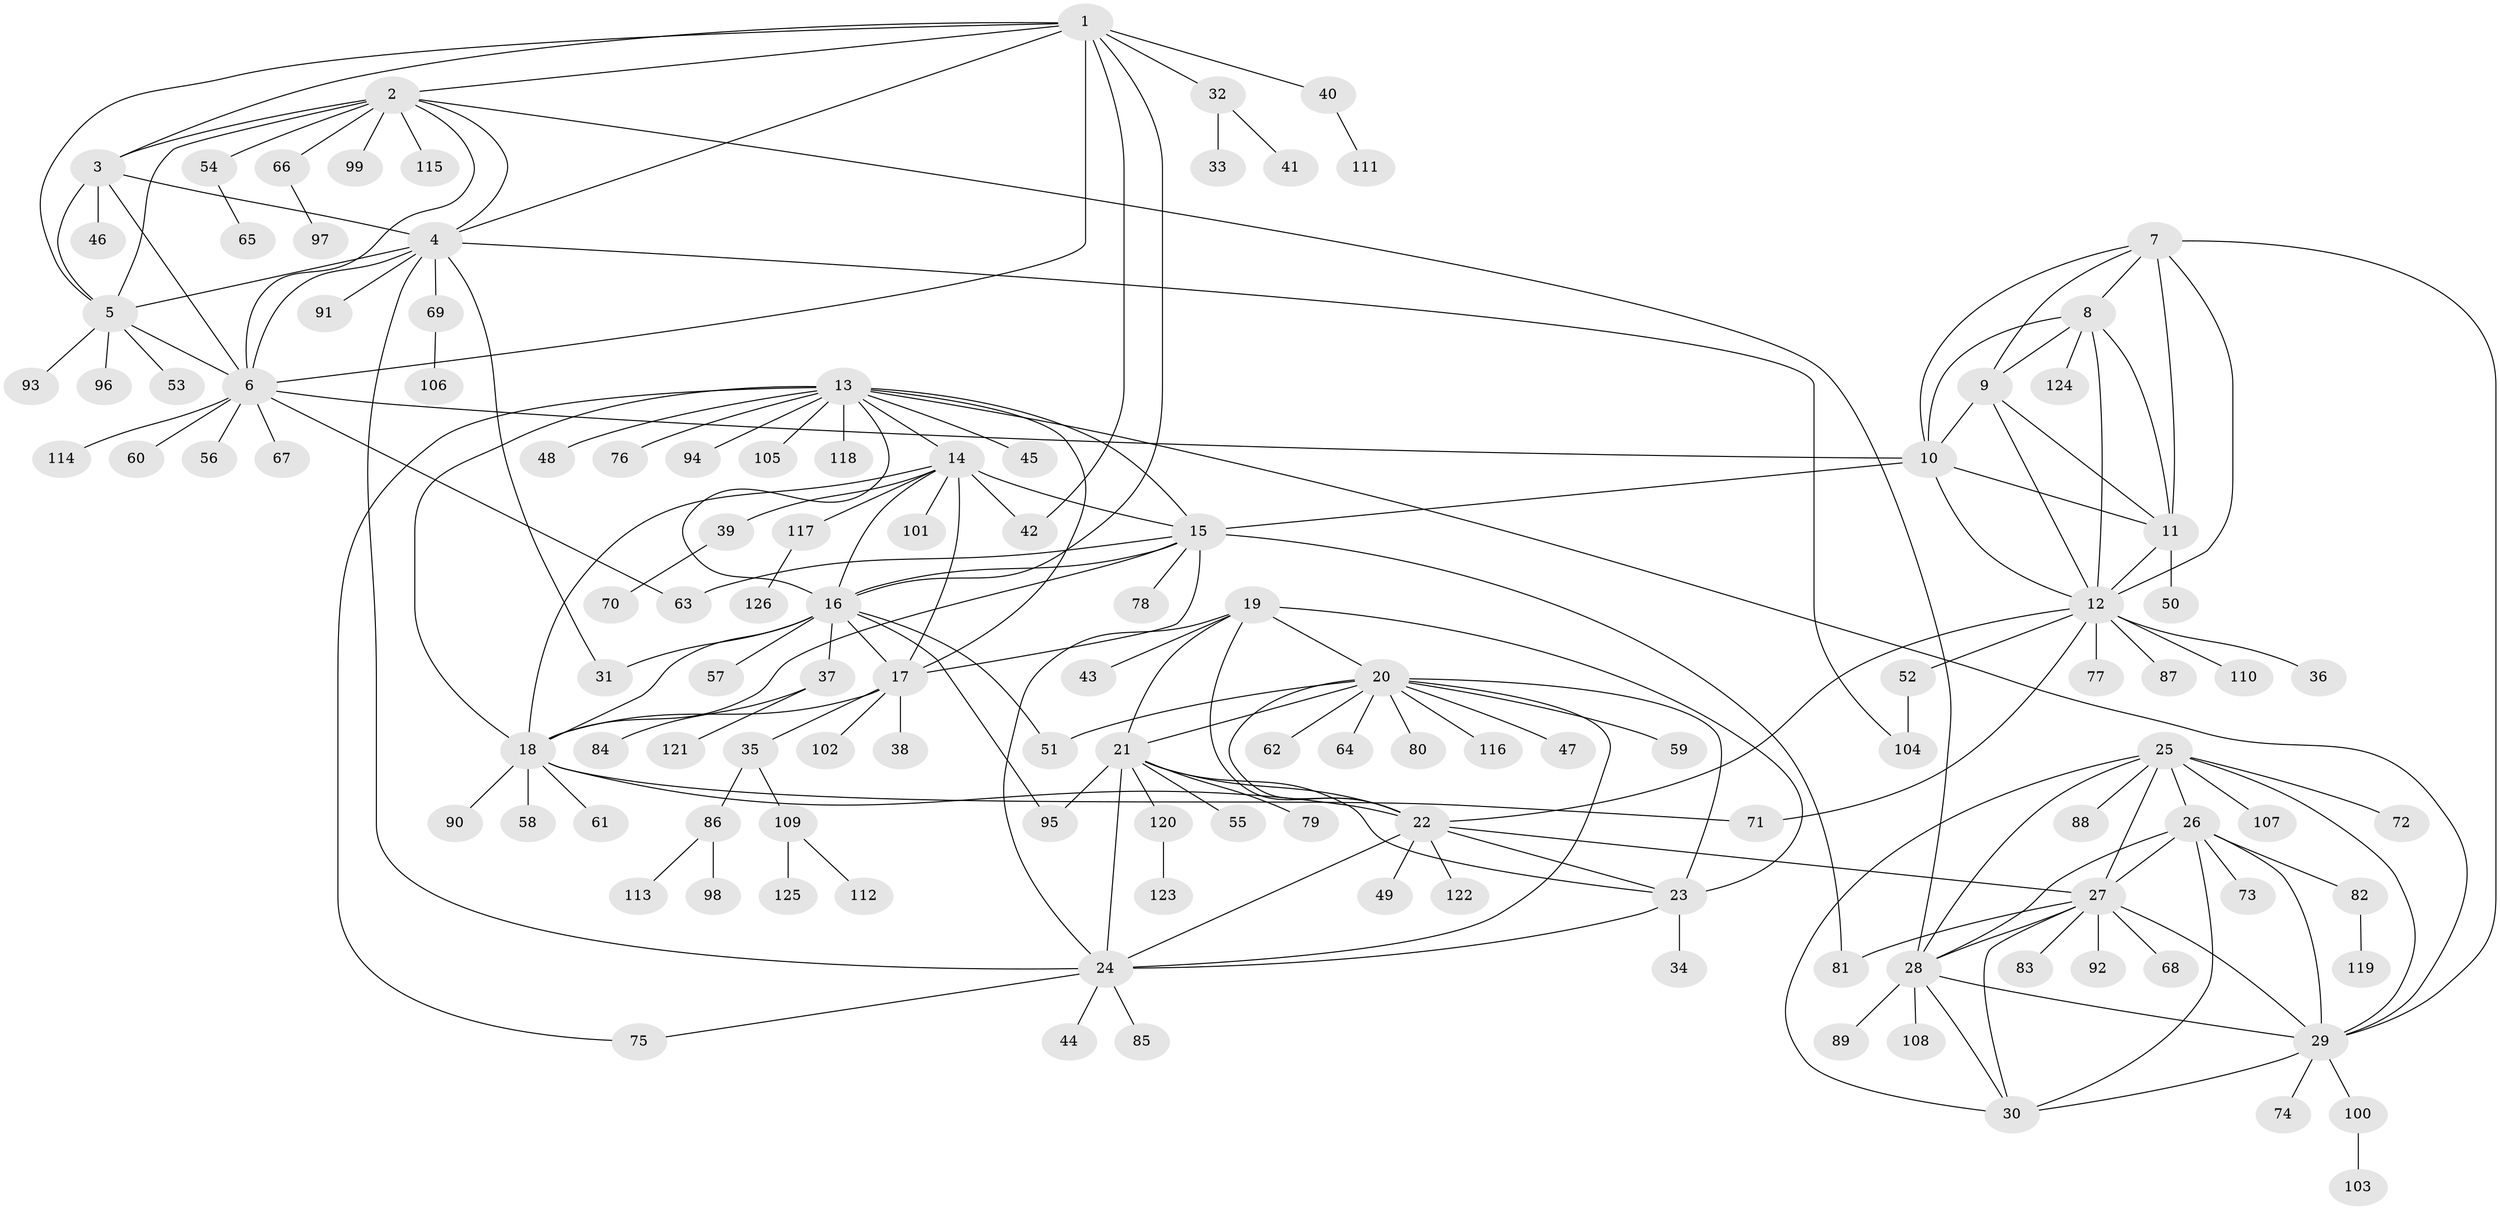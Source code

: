// coarse degree distribution, {17: 0.010309278350515464, 9: 0.030927835051546393, 5: 0.020618556701030927, 7: 0.010309278350515464, 10: 0.041237113402061855, 13: 0.010309278350515464, 4: 0.010309278350515464, 12: 0.010309278350515464, 8: 0.030927835051546393, 15: 0.010309278350515464, 6: 0.010309278350515464, 3: 0.020618556701030927, 11: 0.010309278350515464, 2: 0.17525773195876287, 1: 0.5979381443298969}
// Generated by graph-tools (version 1.1) at 2025/52/02/27/25 19:52:16]
// undirected, 126 vertices, 190 edges
graph export_dot {
graph [start="1"]
  node [color=gray90,style=filled];
  1;
  2;
  3;
  4;
  5;
  6;
  7;
  8;
  9;
  10;
  11;
  12;
  13;
  14;
  15;
  16;
  17;
  18;
  19;
  20;
  21;
  22;
  23;
  24;
  25;
  26;
  27;
  28;
  29;
  30;
  31;
  32;
  33;
  34;
  35;
  36;
  37;
  38;
  39;
  40;
  41;
  42;
  43;
  44;
  45;
  46;
  47;
  48;
  49;
  50;
  51;
  52;
  53;
  54;
  55;
  56;
  57;
  58;
  59;
  60;
  61;
  62;
  63;
  64;
  65;
  66;
  67;
  68;
  69;
  70;
  71;
  72;
  73;
  74;
  75;
  76;
  77;
  78;
  79;
  80;
  81;
  82;
  83;
  84;
  85;
  86;
  87;
  88;
  89;
  90;
  91;
  92;
  93;
  94;
  95;
  96;
  97;
  98;
  99;
  100;
  101;
  102;
  103;
  104;
  105;
  106;
  107;
  108;
  109;
  110;
  111;
  112;
  113;
  114;
  115;
  116;
  117;
  118;
  119;
  120;
  121;
  122;
  123;
  124;
  125;
  126;
  1 -- 2;
  1 -- 3;
  1 -- 4;
  1 -- 5;
  1 -- 6;
  1 -- 16;
  1 -- 32;
  1 -- 40;
  1 -- 42;
  2 -- 3;
  2 -- 4;
  2 -- 5;
  2 -- 6;
  2 -- 28;
  2 -- 54;
  2 -- 66;
  2 -- 99;
  2 -- 115;
  3 -- 4;
  3 -- 5;
  3 -- 6;
  3 -- 46;
  4 -- 5;
  4 -- 6;
  4 -- 24;
  4 -- 31;
  4 -- 69;
  4 -- 91;
  4 -- 104;
  5 -- 6;
  5 -- 53;
  5 -- 93;
  5 -- 96;
  6 -- 10;
  6 -- 56;
  6 -- 60;
  6 -- 63;
  6 -- 67;
  6 -- 114;
  7 -- 8;
  7 -- 9;
  7 -- 10;
  7 -- 11;
  7 -- 12;
  7 -- 29;
  8 -- 9;
  8 -- 10;
  8 -- 11;
  8 -- 12;
  8 -- 124;
  9 -- 10;
  9 -- 11;
  9 -- 12;
  10 -- 11;
  10 -- 12;
  10 -- 15;
  11 -- 12;
  11 -- 50;
  12 -- 22;
  12 -- 36;
  12 -- 52;
  12 -- 71;
  12 -- 77;
  12 -- 87;
  12 -- 110;
  13 -- 14;
  13 -- 15;
  13 -- 16;
  13 -- 17;
  13 -- 18;
  13 -- 29;
  13 -- 45;
  13 -- 48;
  13 -- 75;
  13 -- 76;
  13 -- 94;
  13 -- 105;
  13 -- 118;
  14 -- 15;
  14 -- 16;
  14 -- 17;
  14 -- 18;
  14 -- 39;
  14 -- 42;
  14 -- 101;
  14 -- 117;
  15 -- 16;
  15 -- 17;
  15 -- 18;
  15 -- 63;
  15 -- 78;
  15 -- 81;
  16 -- 17;
  16 -- 18;
  16 -- 31;
  16 -- 37;
  16 -- 51;
  16 -- 57;
  16 -- 95;
  17 -- 18;
  17 -- 35;
  17 -- 38;
  17 -- 102;
  18 -- 22;
  18 -- 58;
  18 -- 61;
  18 -- 71;
  18 -- 90;
  19 -- 20;
  19 -- 21;
  19 -- 22;
  19 -- 23;
  19 -- 24;
  19 -- 43;
  20 -- 21;
  20 -- 22;
  20 -- 23;
  20 -- 24;
  20 -- 47;
  20 -- 51;
  20 -- 59;
  20 -- 62;
  20 -- 64;
  20 -- 80;
  20 -- 116;
  21 -- 22;
  21 -- 23;
  21 -- 24;
  21 -- 55;
  21 -- 79;
  21 -- 95;
  21 -- 120;
  22 -- 23;
  22 -- 24;
  22 -- 27;
  22 -- 49;
  22 -- 122;
  23 -- 24;
  23 -- 34;
  24 -- 44;
  24 -- 75;
  24 -- 85;
  25 -- 26;
  25 -- 27;
  25 -- 28;
  25 -- 29;
  25 -- 30;
  25 -- 72;
  25 -- 88;
  25 -- 107;
  26 -- 27;
  26 -- 28;
  26 -- 29;
  26 -- 30;
  26 -- 73;
  26 -- 82;
  27 -- 28;
  27 -- 29;
  27 -- 30;
  27 -- 68;
  27 -- 81;
  27 -- 83;
  27 -- 92;
  28 -- 29;
  28 -- 30;
  28 -- 89;
  28 -- 108;
  29 -- 30;
  29 -- 74;
  29 -- 100;
  32 -- 33;
  32 -- 41;
  35 -- 86;
  35 -- 109;
  37 -- 84;
  37 -- 121;
  39 -- 70;
  40 -- 111;
  52 -- 104;
  54 -- 65;
  66 -- 97;
  69 -- 106;
  82 -- 119;
  86 -- 98;
  86 -- 113;
  100 -- 103;
  109 -- 112;
  109 -- 125;
  117 -- 126;
  120 -- 123;
}
